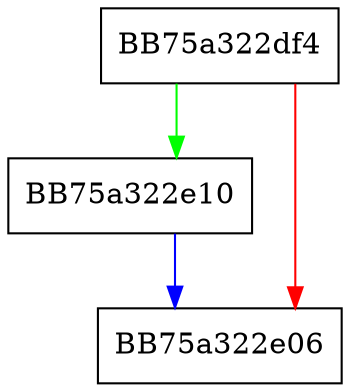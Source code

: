 digraph Current {
  node [shape="box"];
  graph [splines=ortho];
  BB75a322df4 -> BB75a322e10 [color="green"];
  BB75a322df4 -> BB75a322e06 [color="red"];
  BB75a322e10 -> BB75a322e06 [color="blue"];
}